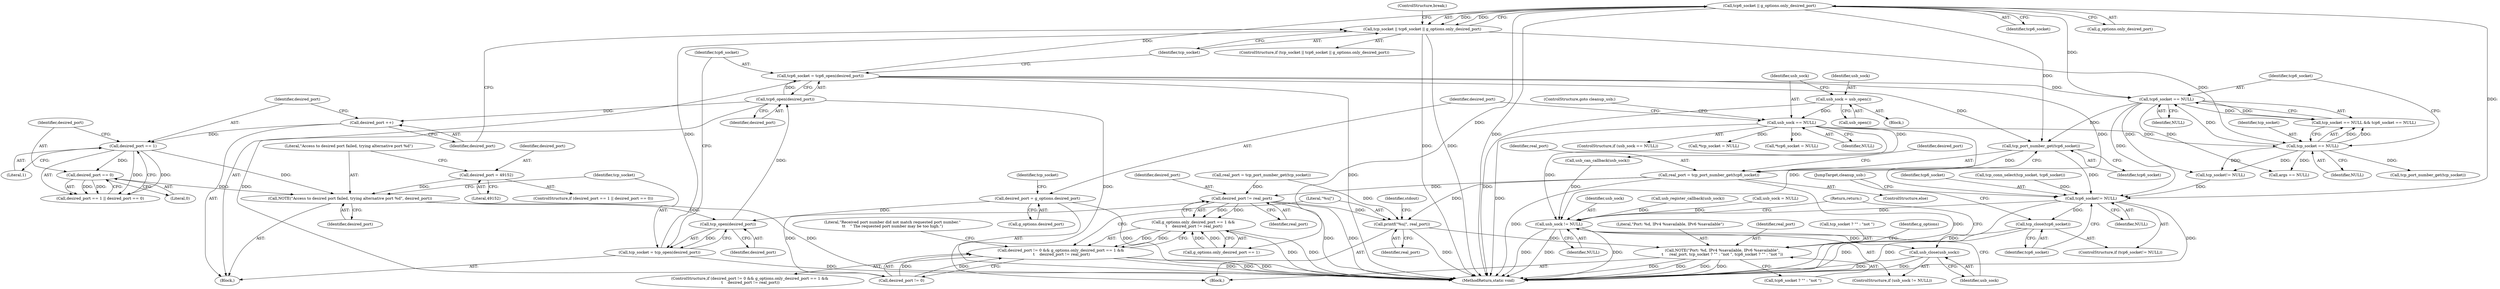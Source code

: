 digraph "0_ippusbxd_46844402bca7a38fc224483ba6f0a93c4613203f@pointer" {
"1000192" [label="(Call,tcp_port_number_get(tcp6_socket))"];
"1000178" [label="(Call,tcp6_socket == NULL)"];
"1000151" [label="(Call,tcp6_socket || g_options.only_desired_port)"];
"1000144" [label="(Call,tcp6_socket = tcp6_open(desired_port))"];
"1000146" [label="(Call,tcp6_open(desired_port))"];
"1000142" [label="(Call,tcp_open(desired_port))"];
"1000125" [label="(Call,desired_port = g_options.desired_port)"];
"1000170" [label="(Call,NOTE(\"Access to desired port failed, trying alternative port %d\", desired_port))"];
"1000167" [label="(Call,desired_port = 49152)"];
"1000161" [label="(Call,desired_port == 1)"];
"1000157" [label="(Call,desired_port ++)"];
"1000164" [label="(Call,desired_port == 0)"];
"1000175" [label="(Call,tcp_socket == NULL)"];
"1000149" [label="(Call,tcp_socket || tcp6_socket || g_options.only_desired_port)"];
"1000140" [label="(Call,tcp_socket = tcp_open(desired_port))"];
"1000116" [label="(Call,usb_sock == NULL)"];
"1000112" [label="(Call,usb_sock = usb_open())"];
"1000190" [label="(Call,real_port = tcp_port_number_get(tcp6_socket))"];
"1000205" [label="(Call,desired_port != real_port)"];
"1000199" [label="(Call,g_options.only_desired_port == 1 &&\n \t    desired_port != real_port)"];
"1000195" [label="(Call,desired_port != 0 && g_options.only_desired_port == 1 &&\n \t    desired_port != real_port)"];
"1000212" [label="(Call,printf(\"%u|\", real_port))"];
"1000217" [label="(Call,NOTE(\"Port: %d, IPv4 %savailable, IPv6 %savailable\",\n\t     real_port, tcp_socket ? \"\" : \"not \", tcp6_socket ? \"\" : \"not \"))"];
"1000338" [label="(Call,tcp6_socket!= NULL)"];
"1000341" [label="(Call,tcp_close(tcp6_socket))"];
"1000345" [label="(Call,usb_sock != NULL)"];
"1000348" [label="(Call,usb_close(usb_sock))"];
"1000351" [label="(MethodReturn,static void)"];
"1000171" [label="(Literal,\"Access to desired port failed, trying alternative port %d\")"];
"1000141" [label="(Identifier,tcp_socket)"];
"1000160" [label="(Call,desired_port == 1 || desired_port == 0)"];
"1000162" [label="(Identifier,desired_port)"];
"1000193" [label="(Identifier,tcp6_socket)"];
"1000156" [label="(ControlStructure,break;)"];
"1000165" [label="(Identifier,desired_port)"];
"1000233" [label="(Identifier,g_options)"];
"1000152" [label="(Identifier,tcp6_socket)"];
"1000212" [label="(Call,printf(\"%u|\", real_port))"];
"1000157" [label="(Call,desired_port ++)"];
"1000194" [label="(ControlStructure,if (desired_port != 0 && g_options.only_desired_port == 1 &&\n \t    desired_port != real_port))"];
"1000210" [label="(Literal,\"Received port number did not match requested port number.\"\n\t\t    \" The requested port number may be too high.\")"];
"1000218" [label="(Literal,\"Port: %d, IPv4 %savailable, IPv6 %savailable\")"];
"1000139" [label="(Block,)"];
"1000159" [label="(ControlStructure,if (desired_port == 1 || desired_port == 0))"];
"1000262" [label="(Call,args == NULL)"];
"1000200" [label="(Call,g_options.only_desired_port == 1)"];
"1000187" [label="(Call,tcp_port_number_get(tcp_socket))"];
"1000341" [label="(Call,tcp_close(tcp6_socket))"];
"1000338" [label="(Call,tcp6_socket!= NULL)"];
"1000346" [label="(Identifier,usb_sock)"];
"1000140" [label="(Call,tcp_socket = tcp_open(desired_port))"];
"1000172" [label="(Identifier,desired_port)"];
"1000348" [label="(Call,usb_close(usb_sock))"];
"1000103" [label="(Block,)"];
"1000117" [label="(Identifier,usb_sock)"];
"1000168" [label="(Identifier,desired_port)"];
"1000217" [label="(Call,NOTE(\"Port: %d, IPv4 %savailable, IPv6 %savailable\",\n\t     real_port, tcp_socket ? \"\" : \"not \", tcp6_socket ? \"\" : \"not \"))"];
"1000174" [label="(Call,tcp_socket == NULL && tcp6_socket == NULL)"];
"1000214" [label="(Identifier,real_port)"];
"1000176" [label="(Identifier,tcp_socket)"];
"1000147" [label="(Identifier,desired_port)"];
"1000146" [label="(Call,tcp6_open(desired_port))"];
"1000213" [label="(Literal,\"%u|\")"];
"1000349" [label="(Identifier,usb_sock)"];
"1000224" [label="(Call,tcp6_socket ? \"\" : \"not \")"];
"1000127" [label="(Call,g_options.desired_port)"];
"1000175" [label="(Call,tcp_socket == NULL)"];
"1000178" [label="(Call,tcp6_socket == NULL)"];
"1000342" [label="(Identifier,tcp6_socket)"];
"1000170" [label="(Call,NOTE(\"Access to desired port failed, trying alternative port %d\", desired_port))"];
"1000161" [label="(Call,desired_port == 1)"];
"1000143" [label="(Identifier,desired_port)"];
"1000115" [label="(ControlStructure,if (usb_sock == NULL))"];
"1000166" [label="(Literal,0)"];
"1000337" [label="(ControlStructure,if (tcp6_socket!= NULL))"];
"1000113" [label="(Identifier,usb_sock)"];
"1000169" [label="(Literal,49152)"];
"1000196" [label="(Call,desired_port != 0)"];
"1000144" [label="(Call,tcp6_socket = tcp6_open(desired_port))"];
"1000150" [label="(Identifier,tcp_socket)"];
"1000347" [label="(Identifier,NULL)"];
"1000151" [label="(Call,tcp6_socket || g_options.only_desired_port)"];
"1000126" [label="(Identifier,desired_port)"];
"1000339" [label="(Identifier,tcp6_socket)"];
"1000153" [label="(Call,g_options.only_desired_port)"];
"1000219" [label="(Identifier,real_port)"];
"1000164" [label="(Call,desired_port == 0)"];
"1000340" [label="(Identifier,NULL)"];
"1000332" [label="(Call,tcp_socket!= NULL)"];
"1000192" [label="(Call,tcp_port_number_get(tcp6_socket))"];
"1000177" [label="(Identifier,NULL)"];
"1000195" [label="(Call,desired_port != 0 && g_options.only_desired_port == 1 &&\n \t    desired_port != real_port)"];
"1000112" [label="(Call,usb_sock = usb_open())"];
"1000343" [label="(JumpTarget,cleanup_usb:)"];
"1000131" [label="(Call,*tcp_socket = NULL)"];
"1000249" [label="(Call,usb_register_callback(usb_sock))"];
"1000132" [label="(Identifier,tcp_socket)"];
"1000148" [label="(ControlStructure,if (tcp_socket || tcp6_socket || g_options.only_desired_port))"];
"1000278" [label="(Call,tcp_conn_select(tcp_socket, tcp6_socket))"];
"1000179" [label="(Identifier,tcp6_socket)"];
"1000111" [label="(Block,)"];
"1000145" [label="(Identifier,tcp6_socket)"];
"1000206" [label="(Identifier,desired_port)"];
"1000142" [label="(Call,tcp_open(desired_port))"];
"1000135" [label="(Call,*tcp6_socket = NULL)"];
"1000205" [label="(Call,desired_port != real_port)"];
"1000207" [label="(Identifier,real_port)"];
"1000185" [label="(Call,real_port = tcp_port_number_get(tcp_socket))"];
"1000149" [label="(Call,tcp_socket || tcp6_socket || g_options.only_desired_port)"];
"1000121" [label="(Call,usb_sock = NULL)"];
"1000167" [label="(Call,desired_port = 49152)"];
"1000197" [label="(Identifier,desired_port)"];
"1000180" [label="(Identifier,NULL)"];
"1000189" [label="(ControlStructure,else)"];
"1000118" [label="(Identifier,NULL)"];
"1000119" [label="(ControlStructure,goto cleanup_usb;)"];
"1000216" [label="(Identifier,stdout)"];
"1000125" [label="(Call,desired_port = g_options.desired_port)"];
"1000114" [label="(Call,usb_open())"];
"1000163" [label="(Literal,1)"];
"1000190" [label="(Call,real_port = tcp_port_number_get(tcp6_socket))"];
"1000191" [label="(Identifier,real_port)"];
"1000350" [label="(Return,return;)"];
"1000247" [label="(Call,usb_can_callback(usb_sock))"];
"1000345" [label="(Call,usb_sock != NULL)"];
"1000116" [label="(Call,usb_sock == NULL)"];
"1000158" [label="(Identifier,desired_port)"];
"1000220" [label="(Call,tcp_socket ? \"\" : \"not \")"];
"1000199" [label="(Call,g_options.only_desired_port == 1 &&\n \t    desired_port != real_port)"];
"1000344" [label="(ControlStructure,if (usb_sock != NULL))"];
"1000192" -> "1000190"  [label="AST: "];
"1000192" -> "1000193"  [label="CFG: "];
"1000193" -> "1000192"  [label="AST: "];
"1000190" -> "1000192"  [label="CFG: "];
"1000192" -> "1000190"  [label="DDG: "];
"1000178" -> "1000192"  [label="DDG: "];
"1000151" -> "1000192"  [label="DDG: "];
"1000144" -> "1000192"  [label="DDG: "];
"1000192" -> "1000338"  [label="DDG: "];
"1000178" -> "1000174"  [label="AST: "];
"1000178" -> "1000180"  [label="CFG: "];
"1000179" -> "1000178"  [label="AST: "];
"1000180" -> "1000178"  [label="AST: "];
"1000174" -> "1000178"  [label="CFG: "];
"1000178" -> "1000174"  [label="DDG: "];
"1000178" -> "1000174"  [label="DDG: "];
"1000151" -> "1000178"  [label="DDG: "];
"1000144" -> "1000178"  [label="DDG: "];
"1000175" -> "1000178"  [label="DDG: "];
"1000178" -> "1000262"  [label="DDG: "];
"1000178" -> "1000332"  [label="DDG: "];
"1000178" -> "1000338"  [label="DDG: "];
"1000151" -> "1000149"  [label="AST: "];
"1000151" -> "1000152"  [label="CFG: "];
"1000151" -> "1000153"  [label="CFG: "];
"1000152" -> "1000151"  [label="AST: "];
"1000153" -> "1000151"  [label="AST: "];
"1000149" -> "1000151"  [label="CFG: "];
"1000151" -> "1000351"  [label="DDG: "];
"1000151" -> "1000149"  [label="DDG: "];
"1000151" -> "1000149"  [label="DDG: "];
"1000144" -> "1000151"  [label="DDG: "];
"1000151" -> "1000200"  [label="DDG: "];
"1000151" -> "1000338"  [label="DDG: "];
"1000144" -> "1000139"  [label="AST: "];
"1000144" -> "1000146"  [label="CFG: "];
"1000145" -> "1000144"  [label="AST: "];
"1000146" -> "1000144"  [label="AST: "];
"1000150" -> "1000144"  [label="CFG: "];
"1000144" -> "1000351"  [label="DDG: "];
"1000146" -> "1000144"  [label="DDG: "];
"1000144" -> "1000338"  [label="DDG: "];
"1000146" -> "1000147"  [label="CFG: "];
"1000147" -> "1000146"  [label="AST: "];
"1000146" -> "1000351"  [label="DDG: "];
"1000142" -> "1000146"  [label="DDG: "];
"1000146" -> "1000157"  [label="DDG: "];
"1000146" -> "1000196"  [label="DDG: "];
"1000142" -> "1000140"  [label="AST: "];
"1000142" -> "1000143"  [label="CFG: "];
"1000143" -> "1000142"  [label="AST: "];
"1000140" -> "1000142"  [label="CFG: "];
"1000142" -> "1000140"  [label="DDG: "];
"1000125" -> "1000142"  [label="DDG: "];
"1000170" -> "1000142"  [label="DDG: "];
"1000125" -> "1000103"  [label="AST: "];
"1000125" -> "1000127"  [label="CFG: "];
"1000126" -> "1000125"  [label="AST: "];
"1000127" -> "1000125"  [label="AST: "];
"1000132" -> "1000125"  [label="CFG: "];
"1000125" -> "1000351"  [label="DDG: "];
"1000170" -> "1000139"  [label="AST: "];
"1000170" -> "1000172"  [label="CFG: "];
"1000171" -> "1000170"  [label="AST: "];
"1000172" -> "1000170"  [label="AST: "];
"1000141" -> "1000170"  [label="CFG: "];
"1000170" -> "1000351"  [label="DDG: "];
"1000167" -> "1000170"  [label="DDG: "];
"1000161" -> "1000170"  [label="DDG: "];
"1000164" -> "1000170"  [label="DDG: "];
"1000167" -> "1000159"  [label="AST: "];
"1000167" -> "1000169"  [label="CFG: "];
"1000168" -> "1000167"  [label="AST: "];
"1000169" -> "1000167"  [label="AST: "];
"1000171" -> "1000167"  [label="CFG: "];
"1000161" -> "1000160"  [label="AST: "];
"1000161" -> "1000163"  [label="CFG: "];
"1000162" -> "1000161"  [label="AST: "];
"1000163" -> "1000161"  [label="AST: "];
"1000165" -> "1000161"  [label="CFG: "];
"1000160" -> "1000161"  [label="CFG: "];
"1000161" -> "1000160"  [label="DDG: "];
"1000161" -> "1000160"  [label="DDG: "];
"1000157" -> "1000161"  [label="DDG: "];
"1000161" -> "1000164"  [label="DDG: "];
"1000157" -> "1000139"  [label="AST: "];
"1000157" -> "1000158"  [label="CFG: "];
"1000158" -> "1000157"  [label="AST: "];
"1000162" -> "1000157"  [label="CFG: "];
"1000164" -> "1000160"  [label="AST: "];
"1000164" -> "1000166"  [label="CFG: "];
"1000165" -> "1000164"  [label="AST: "];
"1000166" -> "1000164"  [label="AST: "];
"1000160" -> "1000164"  [label="CFG: "];
"1000164" -> "1000160"  [label="DDG: "];
"1000164" -> "1000160"  [label="DDG: "];
"1000175" -> "1000174"  [label="AST: "];
"1000175" -> "1000177"  [label="CFG: "];
"1000176" -> "1000175"  [label="AST: "];
"1000177" -> "1000175"  [label="AST: "];
"1000179" -> "1000175"  [label="CFG: "];
"1000174" -> "1000175"  [label="CFG: "];
"1000175" -> "1000174"  [label="DDG: "];
"1000175" -> "1000174"  [label="DDG: "];
"1000149" -> "1000175"  [label="DDG: "];
"1000116" -> "1000175"  [label="DDG: "];
"1000175" -> "1000187"  [label="DDG: "];
"1000175" -> "1000262"  [label="DDG: "];
"1000175" -> "1000332"  [label="DDG: "];
"1000175" -> "1000332"  [label="DDG: "];
"1000149" -> "1000148"  [label="AST: "];
"1000149" -> "1000150"  [label="CFG: "];
"1000150" -> "1000149"  [label="AST: "];
"1000156" -> "1000149"  [label="CFG: "];
"1000158" -> "1000149"  [label="CFG: "];
"1000149" -> "1000351"  [label="DDG: "];
"1000149" -> "1000351"  [label="DDG: "];
"1000140" -> "1000149"  [label="DDG: "];
"1000140" -> "1000139"  [label="AST: "];
"1000141" -> "1000140"  [label="AST: "];
"1000145" -> "1000140"  [label="CFG: "];
"1000140" -> "1000351"  [label="DDG: "];
"1000116" -> "1000115"  [label="AST: "];
"1000116" -> "1000118"  [label="CFG: "];
"1000117" -> "1000116"  [label="AST: "];
"1000118" -> "1000116"  [label="AST: "];
"1000119" -> "1000116"  [label="CFG: "];
"1000126" -> "1000116"  [label="CFG: "];
"1000116" -> "1000351"  [label="DDG: "];
"1000112" -> "1000116"  [label="DDG: "];
"1000116" -> "1000131"  [label="DDG: "];
"1000116" -> "1000135"  [label="DDG: "];
"1000116" -> "1000247"  [label="DDG: "];
"1000116" -> "1000345"  [label="DDG: "];
"1000116" -> "1000345"  [label="DDG: "];
"1000112" -> "1000111"  [label="AST: "];
"1000112" -> "1000114"  [label="CFG: "];
"1000113" -> "1000112"  [label="AST: "];
"1000114" -> "1000112"  [label="AST: "];
"1000117" -> "1000112"  [label="CFG: "];
"1000112" -> "1000351"  [label="DDG: "];
"1000190" -> "1000189"  [label="AST: "];
"1000191" -> "1000190"  [label="AST: "];
"1000197" -> "1000190"  [label="CFG: "];
"1000190" -> "1000351"  [label="DDG: "];
"1000190" -> "1000351"  [label="DDG: "];
"1000190" -> "1000205"  [label="DDG: "];
"1000190" -> "1000212"  [label="DDG: "];
"1000205" -> "1000199"  [label="AST: "];
"1000205" -> "1000207"  [label="CFG: "];
"1000206" -> "1000205"  [label="AST: "];
"1000207" -> "1000205"  [label="AST: "];
"1000199" -> "1000205"  [label="CFG: "];
"1000205" -> "1000351"  [label="DDG: "];
"1000205" -> "1000351"  [label="DDG: "];
"1000205" -> "1000199"  [label="DDG: "];
"1000205" -> "1000199"  [label="DDG: "];
"1000196" -> "1000205"  [label="DDG: "];
"1000185" -> "1000205"  [label="DDG: "];
"1000205" -> "1000212"  [label="DDG: "];
"1000199" -> "1000195"  [label="AST: "];
"1000199" -> "1000200"  [label="CFG: "];
"1000200" -> "1000199"  [label="AST: "];
"1000195" -> "1000199"  [label="CFG: "];
"1000199" -> "1000351"  [label="DDG: "];
"1000199" -> "1000351"  [label="DDG: "];
"1000199" -> "1000195"  [label="DDG: "];
"1000199" -> "1000195"  [label="DDG: "];
"1000200" -> "1000199"  [label="DDG: "];
"1000200" -> "1000199"  [label="DDG: "];
"1000195" -> "1000194"  [label="AST: "];
"1000195" -> "1000196"  [label="CFG: "];
"1000196" -> "1000195"  [label="AST: "];
"1000210" -> "1000195"  [label="CFG: "];
"1000213" -> "1000195"  [label="CFG: "];
"1000195" -> "1000351"  [label="DDG: "];
"1000195" -> "1000351"  [label="DDG: "];
"1000195" -> "1000351"  [label="DDG: "];
"1000196" -> "1000195"  [label="DDG: "];
"1000196" -> "1000195"  [label="DDG: "];
"1000212" -> "1000103"  [label="AST: "];
"1000212" -> "1000214"  [label="CFG: "];
"1000213" -> "1000212"  [label="AST: "];
"1000214" -> "1000212"  [label="AST: "];
"1000216" -> "1000212"  [label="CFG: "];
"1000212" -> "1000351"  [label="DDG: "];
"1000185" -> "1000212"  [label="DDG: "];
"1000212" -> "1000217"  [label="DDG: "];
"1000217" -> "1000103"  [label="AST: "];
"1000217" -> "1000224"  [label="CFG: "];
"1000218" -> "1000217"  [label="AST: "];
"1000219" -> "1000217"  [label="AST: "];
"1000220" -> "1000217"  [label="AST: "];
"1000224" -> "1000217"  [label="AST: "];
"1000233" -> "1000217"  [label="CFG: "];
"1000217" -> "1000351"  [label="DDG: "];
"1000217" -> "1000351"  [label="DDG: "];
"1000217" -> "1000351"  [label="DDG: "];
"1000217" -> "1000351"  [label="DDG: "];
"1000338" -> "1000337"  [label="AST: "];
"1000338" -> "1000340"  [label="CFG: "];
"1000339" -> "1000338"  [label="AST: "];
"1000340" -> "1000338"  [label="AST: "];
"1000342" -> "1000338"  [label="CFG: "];
"1000343" -> "1000338"  [label="CFG: "];
"1000338" -> "1000351"  [label="DDG: "];
"1000338" -> "1000351"  [label="DDG: "];
"1000278" -> "1000338"  [label="DDG: "];
"1000332" -> "1000338"  [label="DDG: "];
"1000338" -> "1000341"  [label="DDG: "];
"1000338" -> "1000345"  [label="DDG: "];
"1000341" -> "1000337"  [label="AST: "];
"1000341" -> "1000342"  [label="CFG: "];
"1000342" -> "1000341"  [label="AST: "];
"1000343" -> "1000341"  [label="CFG: "];
"1000341" -> "1000351"  [label="DDG: "];
"1000341" -> "1000351"  [label="DDG: "];
"1000345" -> "1000344"  [label="AST: "];
"1000345" -> "1000347"  [label="CFG: "];
"1000346" -> "1000345"  [label="AST: "];
"1000347" -> "1000345"  [label="AST: "];
"1000349" -> "1000345"  [label="CFG: "];
"1000350" -> "1000345"  [label="CFG: "];
"1000345" -> "1000351"  [label="DDG: "];
"1000345" -> "1000351"  [label="DDG: "];
"1000345" -> "1000351"  [label="DDG: "];
"1000121" -> "1000345"  [label="DDG: "];
"1000249" -> "1000345"  [label="DDG: "];
"1000247" -> "1000345"  [label="DDG: "];
"1000345" -> "1000348"  [label="DDG: "];
"1000348" -> "1000344"  [label="AST: "];
"1000348" -> "1000349"  [label="CFG: "];
"1000349" -> "1000348"  [label="AST: "];
"1000350" -> "1000348"  [label="CFG: "];
"1000348" -> "1000351"  [label="DDG: "];
"1000348" -> "1000351"  [label="DDG: "];
}
